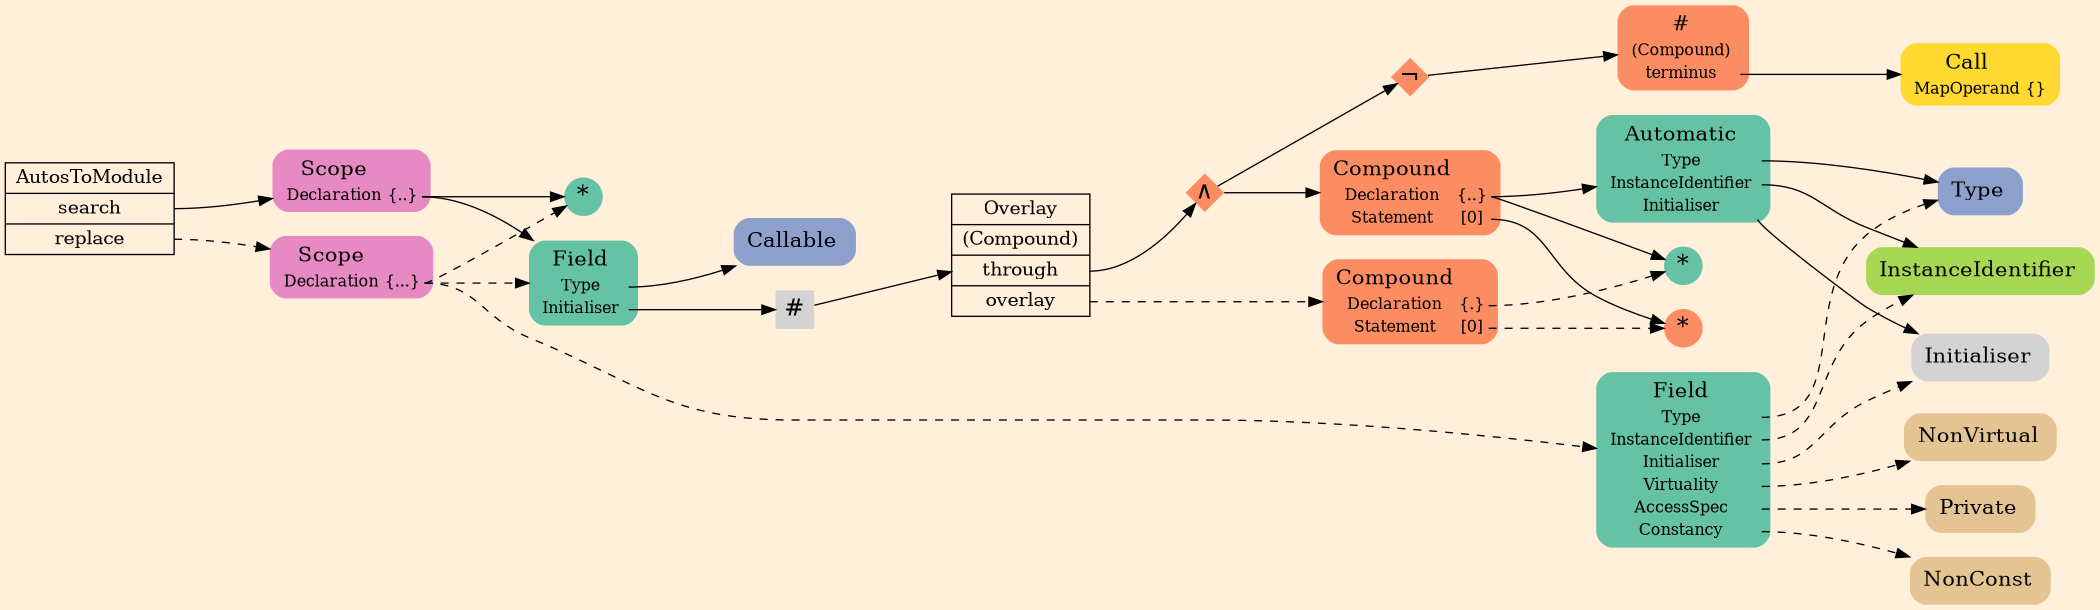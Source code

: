 digraph Inferno {
graph [
rankdir = "LR"
ranksep = 1.0
size = "14,20"
bgcolor = antiquewhite1
color = black
fontcolor = black
];
node [
];
"CR#P89-0" [
shape = "record"
fillcolor = antiquewhite1
label = "<fixed> AutosToModule | <port0> search | <port1> replace"
style = "filled"
fontsize = "14"
color = black
fontcolor = black
];
"#B-2-1694" [
shape = "plaintext"
fillcolor = "/set28/4"
label = <<TABLE BORDER="0" CELLBORDER="0" CELLSPACING="0">
 <TR>
  <TD><FONT POINT-SIZE="16.0">Scope</FONT></TD>
  <TD></TD>
 </TR>
 <TR>
  <TD>Declaration</TD>
  <TD PORT="port0">{..}</TD>
 </TR>
</TABLE>>
style = "rounded,filled"
fontsize = "12"
];
"#B-2-1696" [
shape = "circle"
fillcolor = "/set28/1"
label = <*>
style = "filled"
fontsize = "18"
penwidth = 0.0
fixedsize = true
width = 0.4
height = 0.4
];
"#B-2-1700" [
shape = "plaintext"
fillcolor = "/set28/1"
label = <<TABLE BORDER="0" CELLBORDER="0" CELLSPACING="0">
 <TR>
  <TD><FONT POINT-SIZE="16.0">Field</FONT></TD>
  <TD></TD>
 </TR>
 <TR>
  <TD>Type</TD>
  <TD PORT="port0"></TD>
 </TR>
 <TR>
  <TD>Initialiser</TD>
  <TD PORT="port1"></TD>
 </TR>
</TABLE>>
style = "rounded,filled"
fontsize = "12"
];
"#B-2-1702" [
shape = "plaintext"
fillcolor = "/set28/3"
label = <<TABLE BORDER="0" CELLBORDER="0" CELLSPACING="0">
 <TR>
  <TD><FONT POINT-SIZE="16.0">Callable</FONT></TD>
  <TD></TD>
 </TR>
</TABLE>>
style = "rounded,filled"
fontsize = "12"
];
"#B-2-1703" [
shape = "square"
label = <#>
style = "filled"
fontsize = "18"
penwidth = 0.0
fixedsize = true
width = 0.4
height = 0.4
];
"#B-2-1706" [
shape = "record"
fillcolor = antiquewhite1
label = "<fixed> Overlay | <port0> (Compound) | <port1> through | <port2> overlay"
style = "filled"
fontsize = "14"
color = black
fontcolor = black
];
"#B-2-1711" [
shape = "diamond"
fillcolor = "/set28/2"
label = <∧>
style = "filled"
fontsize = "18"
penwidth = 0.0
fixedsize = true
width = 0.4
height = 0.4
];
"#B-2-1712" [
shape = "diamond"
fillcolor = "/set28/2"
label = <¬>
style = "filled"
fontsize = "18"
penwidth = 0.0
fixedsize = true
width = 0.4
height = 0.4
];
"#B-2-1713" [
shape = "plaintext"
fillcolor = "/set28/2"
label = <<TABLE BORDER="0" CELLBORDER="0" CELLSPACING="0">
 <TR>
  <TD><FONT POINT-SIZE="16.0">#</FONT></TD>
  <TD></TD>
 </TR>
 <TR>
  <TD>(Compound)</TD>
  <TD PORT="port0"></TD>
 </TR>
 <TR>
  <TD>terminus</TD>
  <TD PORT="port1"></TD>
 </TR>
</TABLE>>
style = "rounded,filled"
fontsize = "12"
];
"#B-2-1714" [
shape = "plaintext"
fillcolor = "/set28/6"
label = <<TABLE BORDER="0" CELLBORDER="0" CELLSPACING="0">
 <TR>
  <TD><FONT POINT-SIZE="16.0">Call</FONT></TD>
  <TD></TD>
 </TR>
 <TR>
  <TD>MapOperand</TD>
  <TD PORT="port0">{}</TD>
 </TR>
</TABLE>>
style = "rounded,filled"
fontsize = "12"
];
"#B-2-1704" [
shape = "plaintext"
fillcolor = "/set28/2"
label = <<TABLE BORDER="0" CELLBORDER="0" CELLSPACING="0">
 <TR>
  <TD><FONT POINT-SIZE="16.0">Compound</FONT></TD>
  <TD></TD>
 </TR>
 <TR>
  <TD>Declaration</TD>
  <TD PORT="port0">{..}</TD>
 </TR>
 <TR>
  <TD>Statement</TD>
  <TD PORT="port1">[0]</TD>
 </TR>
</TABLE>>
style = "rounded,filled"
fontsize = "12"
];
"#B-2-1697" [
shape = "circle"
fillcolor = "/set28/1"
label = <*>
style = "filled"
fontsize = "18"
penwidth = 0.0
fixedsize = true
width = 0.4
height = 0.4
];
"#B-2-1699" [
shape = "plaintext"
fillcolor = "/set28/1"
label = <<TABLE BORDER="0" CELLBORDER="0" CELLSPACING="0">
 <TR>
  <TD><FONT POINT-SIZE="16.0">Automatic</FONT></TD>
  <TD></TD>
 </TR>
 <TR>
  <TD>Type</TD>
  <TD PORT="port0"></TD>
 </TR>
 <TR>
  <TD>InstanceIdentifier</TD>
  <TD PORT="port1"></TD>
 </TR>
 <TR>
  <TD>Initialiser</TD>
  <TD PORT="port2"></TD>
 </TR>
</TABLE>>
style = "rounded,filled"
fontsize = "12"
];
"#B-2-1708" [
shape = "plaintext"
fillcolor = "/set28/3"
label = <<TABLE BORDER="0" CELLBORDER="0" CELLSPACING="0">
 <TR>
  <TD><FONT POINT-SIZE="16.0">Type</FONT></TD>
  <TD></TD>
 </TR>
</TABLE>>
style = "rounded,filled"
fontsize = "12"
];
"#B-2-1709" [
shape = "plaintext"
fillcolor = "/set28/5"
label = <<TABLE BORDER="0" CELLBORDER="0" CELLSPACING="0">
 <TR>
  <TD><FONT POINT-SIZE="16.0">InstanceIdentifier</FONT></TD>
  <TD></TD>
 </TR>
</TABLE>>
style = "rounded,filled"
fontsize = "12"
];
"#B-2-1710" [
shape = "plaintext"
label = <<TABLE BORDER="0" CELLBORDER="0" CELLSPACING="0">
 <TR>
  <TD><FONT POINT-SIZE="16.0">Initialiser</FONT></TD>
  <TD></TD>
 </TR>
</TABLE>>
style = "rounded,filled"
fontsize = "12"
];
"#B-2-1698" [
shape = "circle"
fillcolor = "/set28/2"
label = <*>
style = "filled"
fontsize = "18"
penwidth = 0.0
fixedsize = true
width = 0.4
height = 0.4
];
"#B-2-1705" [
shape = "plaintext"
fillcolor = "/set28/2"
label = <<TABLE BORDER="0" CELLBORDER="0" CELLSPACING="0">
 <TR>
  <TD><FONT POINT-SIZE="16.0">Compound</FONT></TD>
  <TD></TD>
 </TR>
 <TR>
  <TD>Declaration</TD>
  <TD PORT="port0">{.}</TD>
 </TR>
 <TR>
  <TD>Statement</TD>
  <TD PORT="port1">[0]</TD>
 </TR>
</TABLE>>
style = "rounded,filled"
fontsize = "12"
];
"#B-2-1695" [
shape = "plaintext"
fillcolor = "/set28/4"
label = <<TABLE BORDER="0" CELLBORDER="0" CELLSPACING="0">
 <TR>
  <TD><FONT POINT-SIZE="16.0">Scope</FONT></TD>
  <TD></TD>
 </TR>
 <TR>
  <TD>Declaration</TD>
  <TD PORT="port0">{...}</TD>
 </TR>
</TABLE>>
style = "rounded,filled"
fontsize = "12"
];
"#B-2-1701" [
shape = "plaintext"
fillcolor = "/set28/1"
label = <<TABLE BORDER="0" CELLBORDER="0" CELLSPACING="0">
 <TR>
  <TD><FONT POINT-SIZE="16.0">Field</FONT></TD>
  <TD></TD>
 </TR>
 <TR>
  <TD>Type</TD>
  <TD PORT="port0"></TD>
 </TR>
 <TR>
  <TD>InstanceIdentifier</TD>
  <TD PORT="port1"></TD>
 </TR>
 <TR>
  <TD>Initialiser</TD>
  <TD PORT="port2"></TD>
 </TR>
 <TR>
  <TD>Virtuality</TD>
  <TD PORT="port3"></TD>
 </TR>
 <TR>
  <TD>AccessSpec</TD>
  <TD PORT="port4"></TD>
 </TR>
 <TR>
  <TD>Constancy</TD>
  <TD PORT="port5"></TD>
 </TR>
</TABLE>>
style = "rounded,filled"
fontsize = "12"
];
"#B-2-1715" [
shape = "plaintext"
fillcolor = "/set28/7"
label = <<TABLE BORDER="0" CELLBORDER="0" CELLSPACING="0">
 <TR>
  <TD><FONT POINT-SIZE="16.0">NonVirtual</FONT></TD>
  <TD></TD>
 </TR>
</TABLE>>
style = "rounded,filled"
fontsize = "12"
];
"#B-2-1716" [
shape = "plaintext"
fillcolor = "/set28/7"
label = <<TABLE BORDER="0" CELLBORDER="0" CELLSPACING="0">
 <TR>
  <TD><FONT POINT-SIZE="16.0">Private</FONT></TD>
  <TD></TD>
 </TR>
</TABLE>>
style = "rounded,filled"
fontsize = "12"
];
"#B-2-1717" [
shape = "plaintext"
fillcolor = "/set28/7"
label = <<TABLE BORDER="0" CELLBORDER="0" CELLSPACING="0">
 <TR>
  <TD><FONT POINT-SIZE="16.0">NonConst</FONT></TD>
  <TD></TD>
 </TR>
</TABLE>>
style = "rounded,filled"
fontsize = "12"
];
"CR#P89-0":port0 -> "#B-2-1694" [style="solid"
color = black
fontcolor = black
];
"CR#P89-0":port1 -> "#B-2-1695" [style="dashed"
color = black
fontcolor = black
];
"#B-2-1694":port0 -> "#B-2-1696" [style="solid"
color = black
fontcolor = black
];
"#B-2-1694":port0 -> "#B-2-1700" [style="solid"
color = black
fontcolor = black
];
"#B-2-1700":port0 -> "#B-2-1702" [style="solid"
color = black
fontcolor = black
];
"#B-2-1700":port1 -> "#B-2-1703" [style="solid"
color = black
fontcolor = black
];
"#B-2-1703" -> "#B-2-1706" [style="solid"
color = black
fontcolor = black
];
"#B-2-1706":port1 -> "#B-2-1711" [style="solid"
color = black
fontcolor = black
];
"#B-2-1706":port2 -> "#B-2-1705" [style="dashed"
color = black
fontcolor = black
];
"#B-2-1711" -> "#B-2-1712" [style="solid"
color = black
fontcolor = black
];
"#B-2-1711" -> "#B-2-1704" [style="solid"
color = black
fontcolor = black
];
"#B-2-1712" -> "#B-2-1713" [style="solid"
color = black
fontcolor = black
];
"#B-2-1713":port1 -> "#B-2-1714" [style="solid"
color = black
fontcolor = black
];
"#B-2-1704":port0 -> "#B-2-1697" [style="solid"
color = black
fontcolor = black
];
"#B-2-1704":port0 -> "#B-2-1699" [style="solid"
color = black
fontcolor = black
];
"#B-2-1704":port1 -> "#B-2-1698" [style="solid"
color = black
fontcolor = black
];
"#B-2-1699":port0 -> "#B-2-1708" [style="solid"
color = black
fontcolor = black
];
"#B-2-1699":port1 -> "#B-2-1709" [style="solid"
color = black
fontcolor = black
];
"#B-2-1699":port2 -> "#B-2-1710" [style="solid"
color = black
fontcolor = black
];
"#B-2-1705":port0 -> "#B-2-1697" [style="dashed"
color = black
fontcolor = black
];
"#B-2-1705":port1 -> "#B-2-1698" [style="dashed"
color = black
fontcolor = black
];
"#B-2-1695":port0 -> "#B-2-1696" [style="dashed"
color = black
fontcolor = black
];
"#B-2-1695":port0 -> "#B-2-1700" [style="dashed"
color = black
fontcolor = black
];
"#B-2-1695":port0 -> "#B-2-1701" [style="dashed"
color = black
fontcolor = black
];
"#B-2-1701":port0 -> "#B-2-1708" [style="dashed"
color = black
fontcolor = black
];
"#B-2-1701":port1 -> "#B-2-1709" [style="dashed"
color = black
fontcolor = black
];
"#B-2-1701":port2 -> "#B-2-1710" [style="dashed"
color = black
fontcolor = black
];
"#B-2-1701":port3 -> "#B-2-1715" [style="dashed"
color = black
fontcolor = black
];
"#B-2-1701":port4 -> "#B-2-1716" [style="dashed"
color = black
fontcolor = black
];
"#B-2-1701":port5 -> "#B-2-1717" [style="dashed"
color = black
fontcolor = black
];
}
